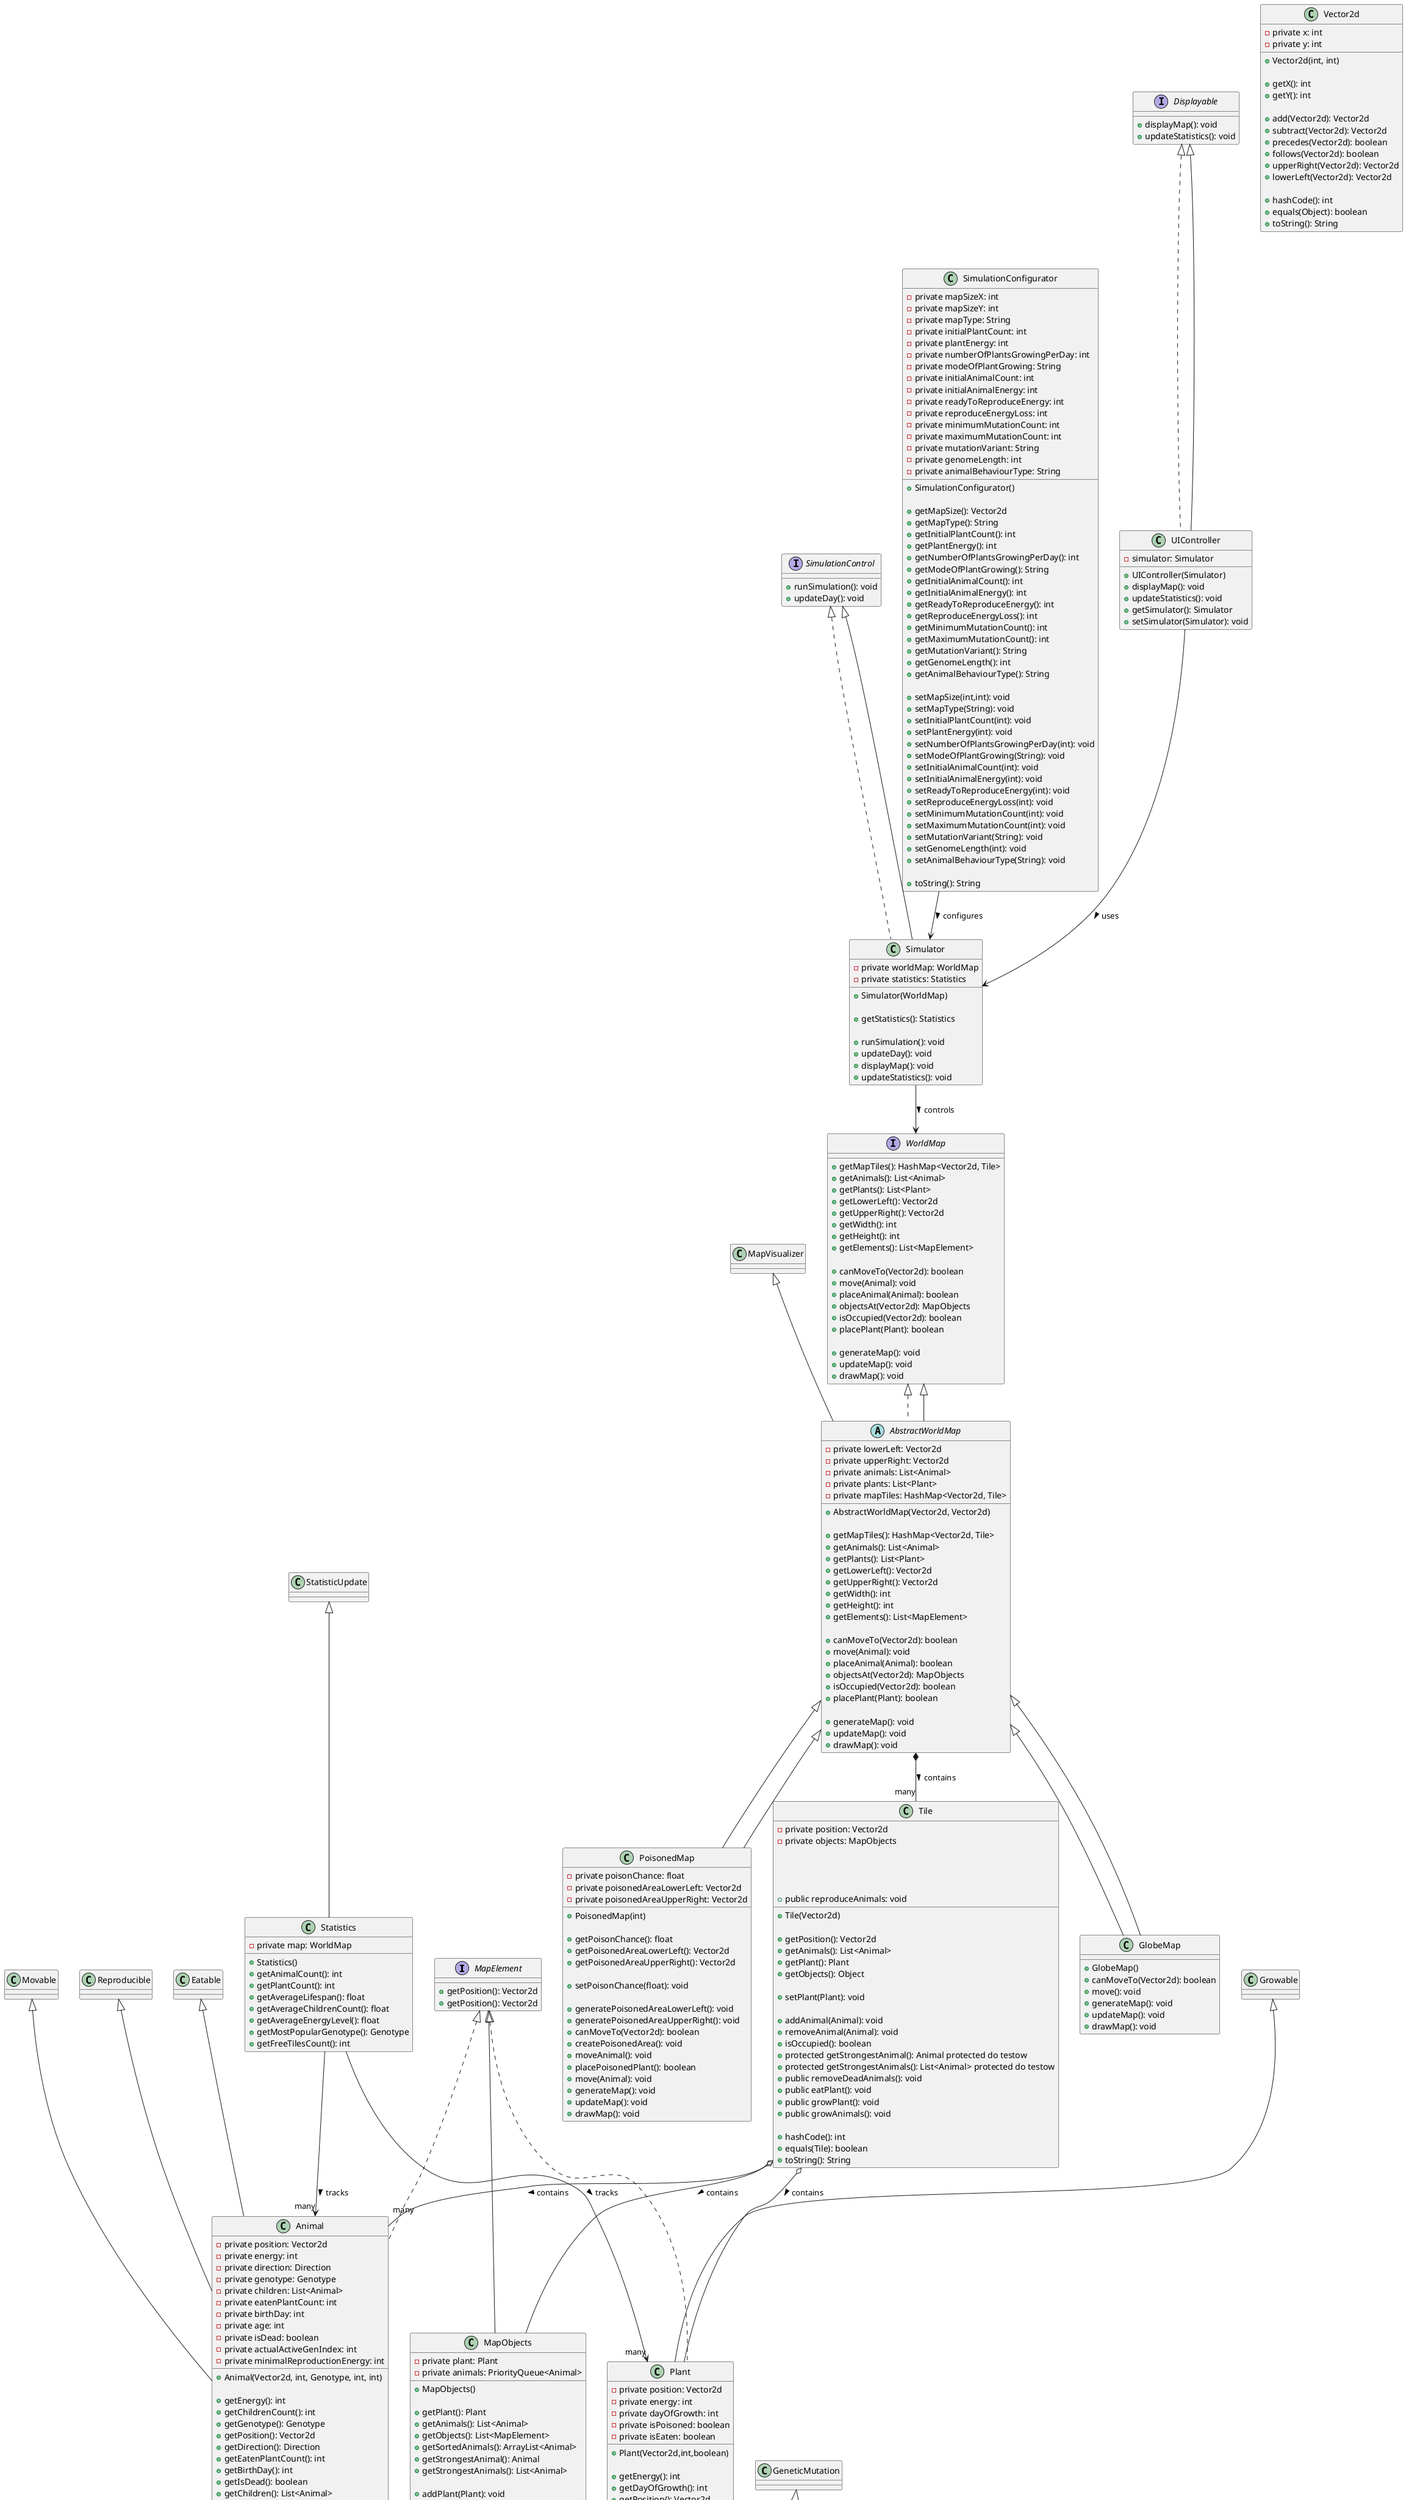 @startuml

interface MapElement {
    + getPosition(): Vector2d
}

interface SimulationControl {
    + runSimulation(): void
    + updateDay(): void
}

interface Displayable {
    + displayMap(): void
    + updateStatistics(): void
}

interface MapElement {
    + getPosition(): Vector2d
}

interface WorldMap {
    + getMapTiles(): HashMap<Vector2d, Tile>
    + getAnimals(): List<Animal>
    + getPlants(): List<Plant>
    + getLowerLeft(): Vector2d
    + getUpperRight(): Vector2d
    + getWidth(): int
    + getHeight(): int
    + getElements(): List<MapElement>

    + canMoveTo(Vector2d): boolean
    + move(Animal): void
    + placeAnimal(Animal): boolean
    + objectsAt(Vector2d): MapObjects
    + isOccupied(Vector2d): boolean
    + placePlant(Plant): boolean

    + generateMap(): void
    + updateMap(): void
    + drawMap(): void
}

enum Direction {
    NORTH, NORTHEAST, EAST, SOUTHEAST, SOUTH, SOUTHWEST, WEST, NORTHWEST
    + getRandomDirection(): Direction
    + getDirectionName(int): Direction
    + getDirectionIndex(Direction): int
    + toUnitVector(): Vector2d
}

class Vector2d {
    - private x: int
    - private y: int

    + Vector2d(int, int)

    + getX(): int
    + getY(): int

    + add(Vector2d): Vector2d
    + subtract(Vector2d): Vector2d
    + precedes(Vector2d): boolean
    + follows(Vector2d): boolean
    + upperRight(Vector2d): Vector2d
    + lowerLeft(Vector2d): Vector2d

    + hashCode(): int
    + equals(Object): boolean
    + toString(): String
}

class MapObjects{
    - private plant: Plant
    - private animals: PriorityQueue<Animal>

    + MapObjects()

    + getPlant(): Plant
    + getAnimals(): List<Animal>
    + getObjects(): List<MapElement>
    + getSortedAnimals(): ArrayList<Animal>
    + getStrongestAnimal(): Animal
    + getStrongestAnimals(): List<Animal>

    + addPlant(Plant): void
    + removePlant(): void
    + addAnimal(Animal): void
    + removeAnimal(Animal): void
    + removeDeadAnimals(): void
    + isOccupied(): boolean

    +growPlant(): void
    +growAnimals(): void

    + toString(): String
}

class Genotype {
    - private genes: List<Integer>

    + Genotype(List<Integer>)

    + getGenes(): List<Integer>
    + getGenomeLength(): int
    + getGene(int): int

    + mutate(): void
    + mixGenotypes(): Genotype

    + hashCode(): int
    + equals(Object): boolean
    + toString(): String
}

' Klasa reprezentująca zwierzę'
class Animal implements MapElement {
    - private position: Vector2d
    - private energy: int
    - private direction: Direction
    - private genotype: Genotype
    - private children: List<Animal>
    - private eatenPlantCount: int
    - private birthDay: int
    - private age: int
    - private isDead: boolean
    - private actualActiveGenIndex: int
    - private minimalReproductionEnergy: int

    + Animal(Vector2d, int, Genotype, int, int)

    + getEnergy(): int
    + getChildrenCount(): int
    + getGenotype(): Genotype
    + getPosition(): Vector2d
    + getDirection(): Direction
    + getEatenPlantCount(): int
    + getBirthDay(): int
    + getIsDead(): boolean
    + getChildren(): List<Animal>
    + getDescendantCount(): int
    + getAge(): int
    + getActualActiveGenIndex(): int
    + getMinimalReproductionEnergy(): int
    + getNextGene(): int

    + setActiveGenIndex(int): void
    + setEnergy(int): void

    + canReproduce(): boolean
    + move(Direction, Vector2d): void
    + eat(Plant): void
    + addChild(Animal): void
    + reproduce(Animal, int, int): Animal
    + die(): void
    + grow(): void

    + hashCode(): int
    + equals(Object): boolean
    + toString(): String
}

' Klasa reprezentująca roślinę
class Plant implements MapElement {
    - private position: Vector2d
    - private energy: int
    - private dayOfGrowth: int
    - private isPoisoned: boolean
    - private isEaten: boolean

    + Plant(Vector2d,int,boolean)

    + getEnergy(): int
    + getDayOfGrowth(): int
    + getPosition(): Vector2d
    + getIsPoisoned(): boolean
    + getIsEaten(): boolean

    + setIsEaten(): void
    + grow(): void

    + toString(): String
}

' Klasa reprezentująca pojedyncze pole na mapie'
class Tile {
    - private position: Vector2d
    - private objects: MapObjects

    'konstruktor przyjmuje pozycje'
    + Tile(Vector2d)

    + getPosition(): Vector2d
    + getAnimals(): List<Animal>
    + getPlant(): Plant
    + getObjects(): Object

    + setPlant(Plant): void

    + addAnimal(Animal): void
    + removeAnimal(Animal): void
    + isOccupied(): boolean
    + protected getStrongestAnimal(): Animal protected do testow
    + protected getStrongestAnimals(): List<Animal> protected do testow
    + public removeDeadAnimals(): void
    + public eatPlant(): void
    + public reproduceAnimals: void
    + public growPlant(): void
    + public growAnimals(): void

    + hashCode(): int
    + equals(Tile): boolean
    + toString(): String
}


' Klasa abstrakcyjna reprezentująca mapę świata gry
abstract class AbstractWorldMap implements WorldMap{
    - private lowerLeft: Vector2d
    - private upperRight: Vector2d
    - private animals: List<Animal>
    - private plants: List<Plant>
    - private mapTiles: HashMap<Vector2d, Tile>

    'konstruktor przyjmuje pozycje lewego dolnego i prawego górnego rogu mapy'
    + AbstractWorldMap(Vector2d, Vector2d)

    + getMapTiles(): HashMap<Vector2d, Tile>
    + getAnimals(): List<Animal>
    + getPlants(): List<Plant>
    + getLowerLeft(): Vector2d
    + getUpperRight(): Vector2d
    + getWidth(): int
    + getHeight(): int
    + getElements(): List<MapElement>

    + canMoveTo(Vector2d): boolean
    + move(Animal): void
    + placeAnimal(Animal): boolean
    + objectsAt(Vector2d): MapObjects
    + isOccupied(Vector2d): boolean
    + placePlant(Plant): boolean

    + generateMap(): void
    + updateMap(): void
    + drawMap(): void
}


' Klasa reprezentująca mapę świata gry w ksztalcie walca
class GlobeMap extends AbstractWorldMap {
    + GlobeMap()
    + canMoveTo(Vector2d): boolean
    + move(): void
    + generateMap(): void
    + updateMap(): void
    + drawMap(): void
}

' Klasa reprezentująca mapę świata gry z zatrutymi owocami
class PoisonedMap extends AbstractWorldMap {
    - private poisonChance: float
    - private poisonedAreaLowerLeft: Vector2d
    - private poisonedAreaUpperRight: Vector2d

    'konstrukor przyjmuje rozmiar zatrutego fragmentu mapy'
    + PoisonedMap(int)

    + getPoisonChance(): float
    + getPoisonedAreaLowerLeft(): Vector2d
    + getPoisonedAreaUpperRight(): Vector2d

    + setPoisonChance(float): void

    + generatePoisonedAreaLowerLeft(): void
    + generatePoisonedAreaUpperRight(): void
    + canMoveTo(Vector2d): boolean
    + createPoisonedArea(): void
    + moveAnimal(): void
    + placePoisonedPlant(): boolean
    + move(Animal): void
    + generateMap(): void
    + updateMap(): void
    + drawMap(): void
}

' Klasa do przechowywania statystyk symulacji
class Statistics{
    - private map: WorldMap

    + Statistics()
    + getAnimalCount(): int
    + getPlantCount(): int
    + getAverageLifespan(): float
    + getAverageChildrenCount(): float
    + getAverageEnergyLevel(): float
    + getMostPopularGenotype(): Genotype
    + getFreeTilesCount(): int
}


' Klasa symulatora zarządzająca symulacją
class Simulator implements SimulationControl {
    - private worldMap: WorldMap
    - private statistics: Statistics

    + Simulator(WorldMap)

    + getStatistics(): Statistics

    + runSimulation(): void
    + updateDay(): void
    + displayMap(): void
    + updateStatistics(): void
}

' Klasa do konfiguracji symulacji
class SimulationConfigurator {
    - private mapSizeX: int
    - private mapSizeY: int
    - private mapType: String
    - private initialPlantCount: int
    - private plantEnergy: int
    - private numberOfPlantsGrowingPerDay: int
    - private modeOfPlantGrowing: String
    - private initialAnimalCount: int
    - private initialAnimalEnergy: int
    - private readyToReproduceEnergy: int
    - private reproduceEnergyLoss: int
    - private minimumMutationCount: int
    - private maximumMutationCount: int
    - private mutationVariant: String
    - private genomeLength: int
    - private animalBehaviourType: String

    + SimulationConfigurator()

    + getMapSize(): Vector2d
    + getMapType(): String
    + getInitialPlantCount(): int
    + getPlantEnergy(): int
    + getNumberOfPlantsGrowingPerDay(): int
    + getModeOfPlantGrowing(): String
    + getInitialAnimalCount(): int
    + getInitialAnimalEnergy(): int
    + getReadyToReproduceEnergy(): int
    + getReproduceEnergyLoss(): int
    + getMinimumMutationCount(): int
    + getMaximumMutationCount(): int
    + getMutationVariant(): String
    + getGenomeLength(): int
    + getAnimalBehaviourType(): String

    + setMapSize(int,int): void
    + setMapType(String): void
    + setInitialPlantCount(int): void
    + setPlantEnergy(int): void
    + setNumberOfPlantsGrowingPerDay(int): void
    + setModeOfPlantGrowing(String): void
    + setInitialAnimalCount(int): void
    + setInitialAnimalEnergy(int): void
    + setReadyToReproduceEnergy(int): void
    + setReproduceEnergyLoss(int): void
    + setMinimumMutationCount(int): void
    + setMaximumMutationCount(int): void
    + setMutationVariant(String): void
    + setGenomeLength(int): void
    + setAnimalBehaviourType(String): void

    + toString(): String
}

' Kontroler UI TUTAJ NIE UMIEM NIC
class UIController implements Displayable {
    - simulator: Simulator

    + UIController(Simulator)
    + displayMap(): void
    + updateStatistics(): void
    + getSimulator(): Simulator
    + setSimulator(Simulator): void
}

AbstractWorldMap *-- "many" Tile : contains >
Tile o-- MapObjects : contains >
GlobeMap -up-|> AbstractWorldMap
PoisonedMap -up-|> AbstractWorldMap
Tile o-- "many" Animal : contains >
Tile o-- Plant : contains >
Animal --> Genotype : has >
Simulator --> WorldMap : controls >
UIController --> Simulator : uses >
Statistics --> "many" Animal : tracks >
Statistics --> "many" Plant : tracks >
SimulationConfigurator --> Simulator : configures >
Animal --> Direction : moves in >

Animal -up-|> Movable
Animal -up-|> Eatable
Animal -up-|> Reproducible
Plant -up-|> Growable
Simulator -up-|> SimulationControl
UIController -up-|> Displayable
Statistics -up-|> StatisticUpdate
Genotype -up-|> GeneticMutation
AbstractWorldMap -up-|> WorldMap
AbstractWorldMap -up-|> MapVisualizer
MapObjects -up-|> MapElement
@enduml